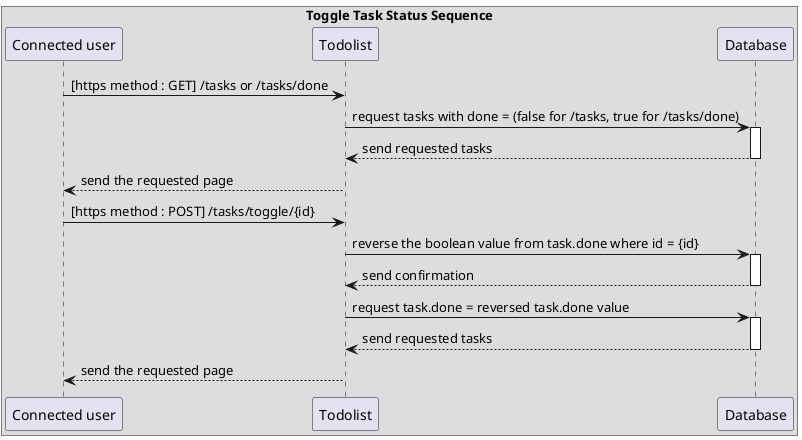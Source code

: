 @startuml Toggle Task Status Sequence

box "Toggle Task Status Sequence"
"Connected user" -> Todolist: [https method : GET] /tasks or /tasks/done
Todolist -> Database: request tasks with done = (false for /tasks, true for /tasks/done) 
activate Database
Database --> Todolist: send requested tasks
deactivate Database
Todolist --> "Connected user": send the requested page

"Connected user" -> Todolist: [https method : POST] /tasks/toggle/{id}
Todolist -> Database: reverse the boolean value from task.done where id = {id}
activate Database
Database --> Todolist: send confirmation
deactivate Database
Todolist -> Database: request task.done = reversed task.done value
activate Database
Database --> Todolist: send requested tasks
deactivate Database
Todolist --> "Connected user": send the requested page

end box
@enduml